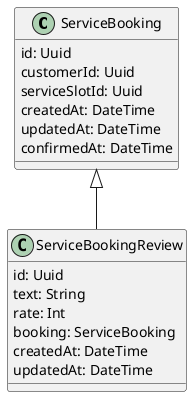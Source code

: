 @startuml Booking Class Diagram

class ServiceBooking {
  id: Uuid
  customerId: Uuid
  serviceSlotId: Uuid
  createdAt: DateTime
  updatedAt: DateTime
  confirmedAt: DateTime
}

class ServiceBookingReview {
  id: Uuid
  text: String
  rate: Int
  booking: ServiceBooking
  createdAt: DateTime
  updatedAt: DateTime
}

ServiceBooking <|-- ServiceBookingReview

@enduml
